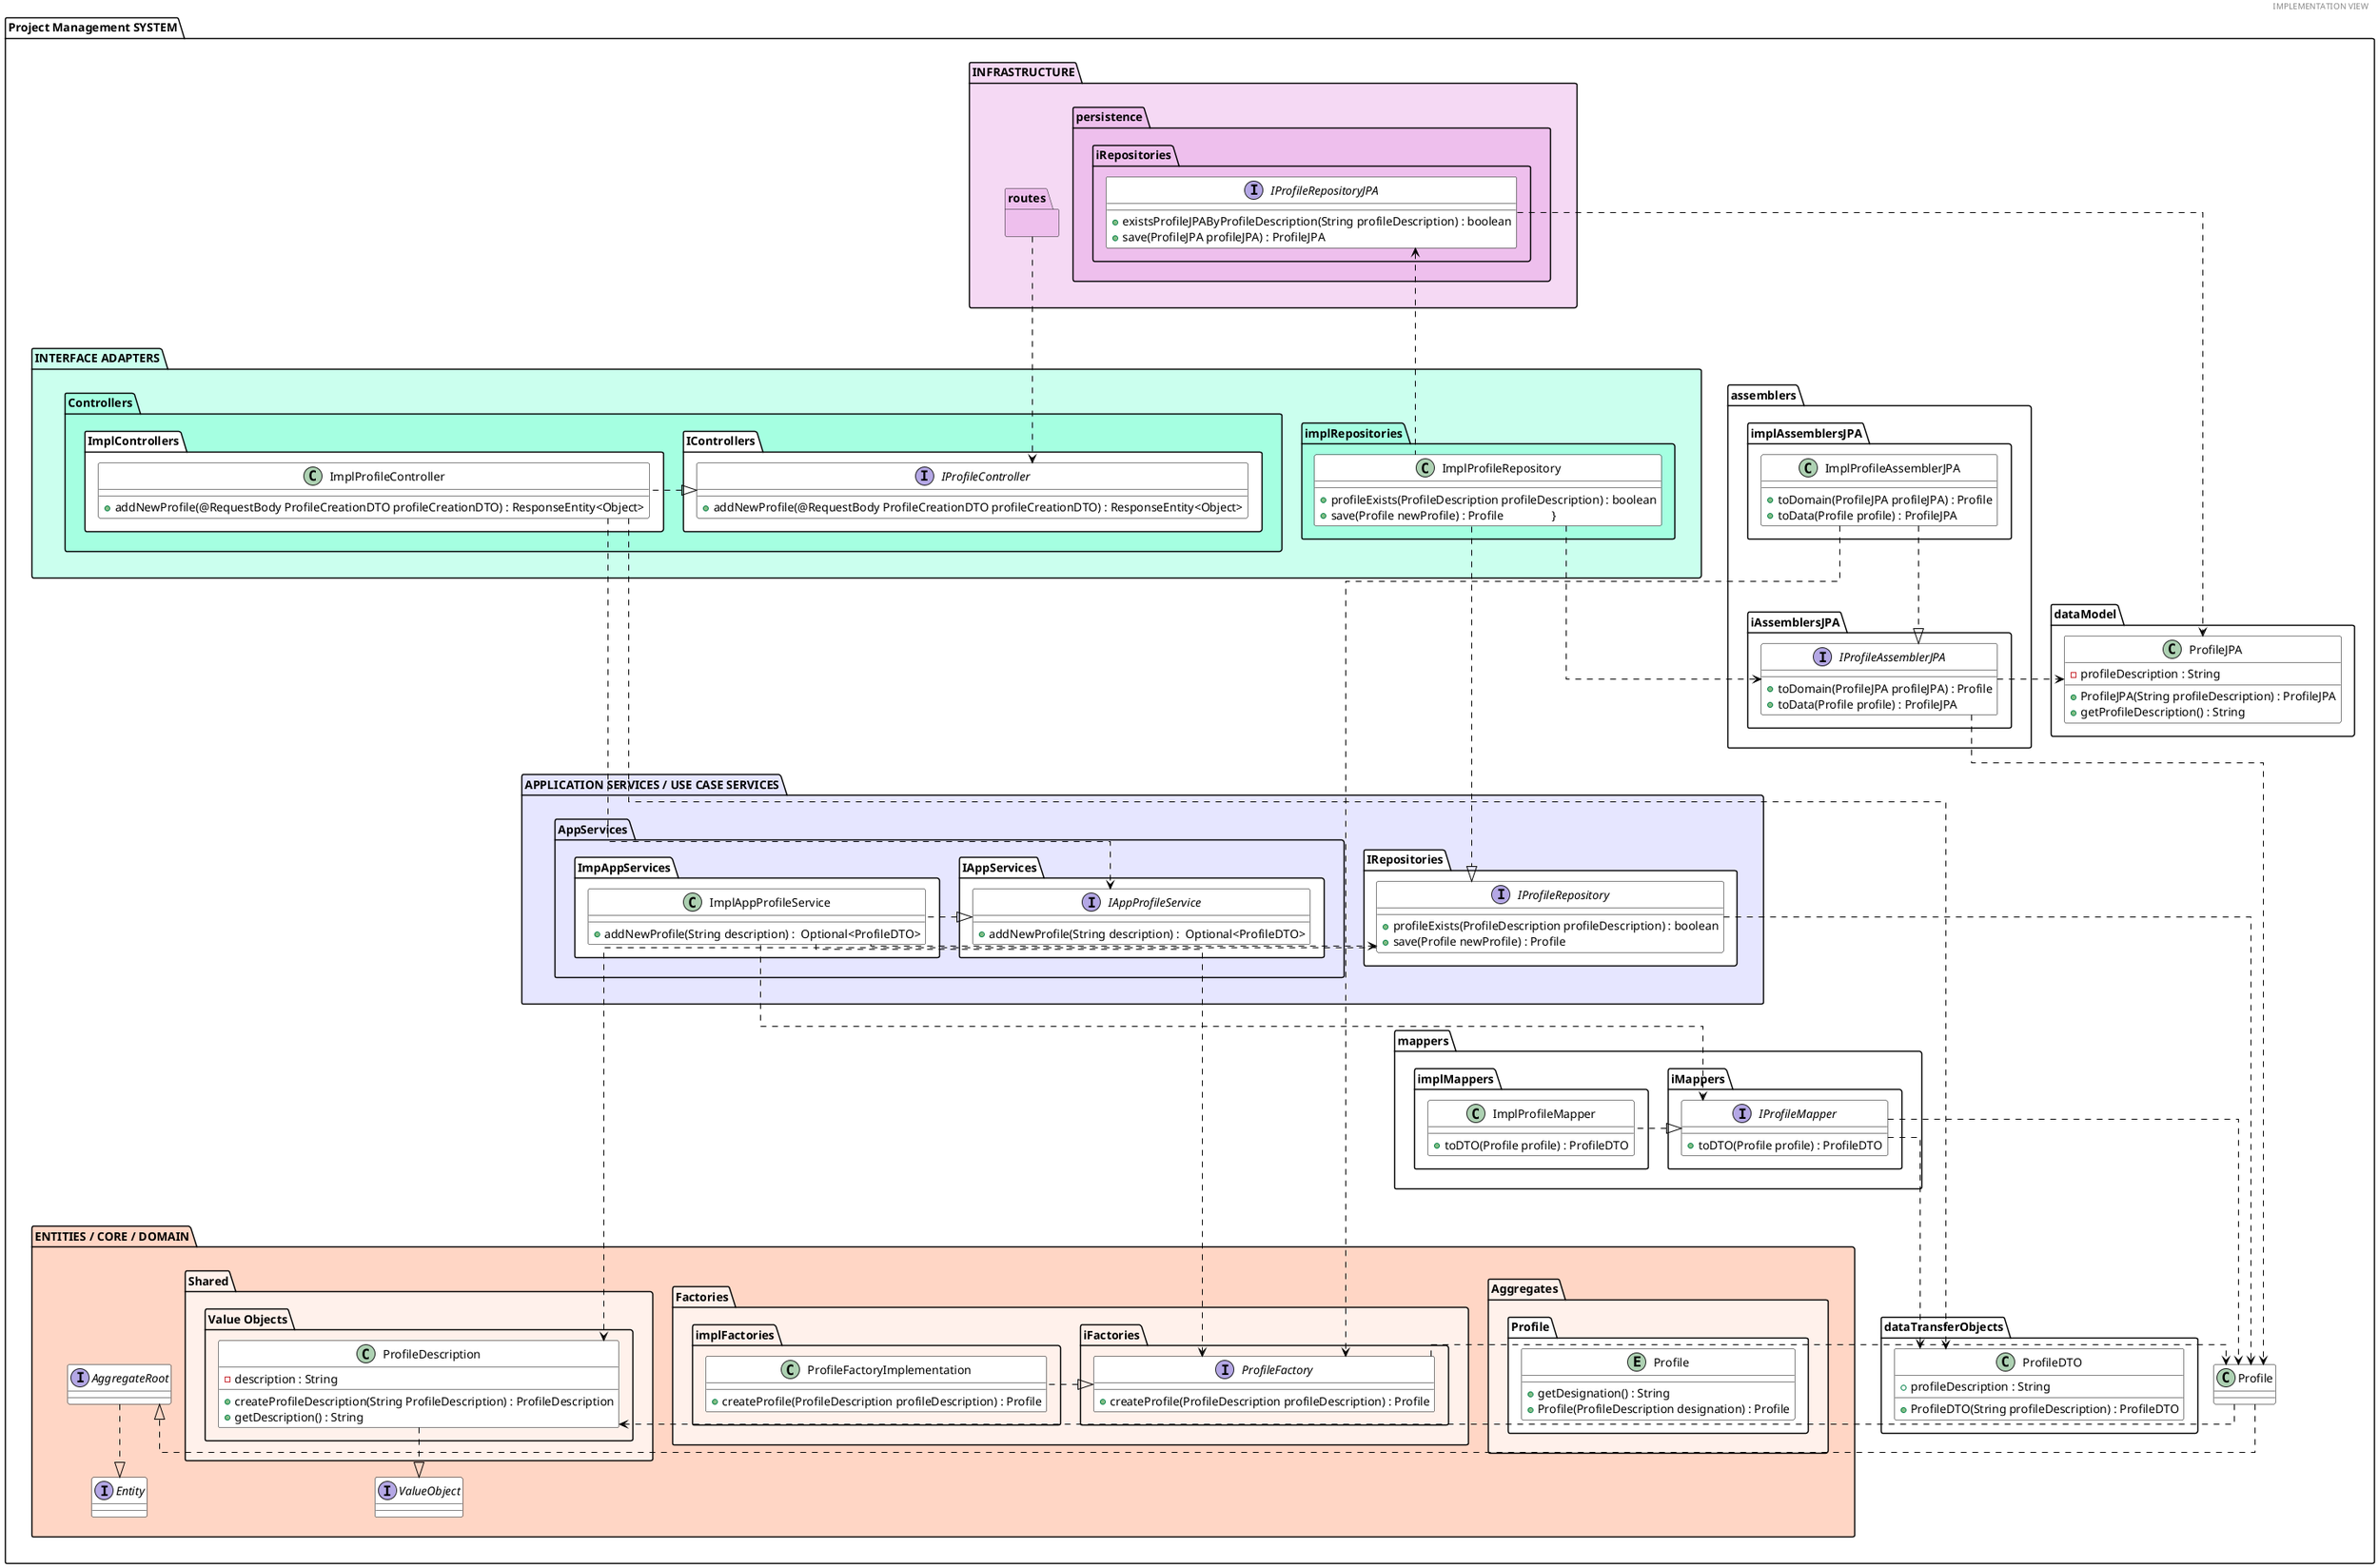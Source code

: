 @startuml
'https://plantuml.com/class-diagram

header IMPLEMENTATION VIEW

top to bottom direction
skinparam linetype ortho

skinparam class {
BackgroundColor #white
ArrowColor #black
BorderColor #black

}

folder "Project Management SYSTEM" {

    folder "INFRASTRUCTURE" %lighten("orchid", 40){

        package persistence %lighten("orchid", 30){
            package iRepositories  {
                interface IProfileRepositoryJPA{
                + existsProfileJPAByProfileDescription(String profileDescription) : boolean
                + save(ProfileJPA profileJPA) : ProfileJPA
                 }
            }
    }
        package routes %lighten("orchid", 30) {
        }
    }


    package assemblers {
                package iAssemblersJPA{
                    interface IProfileAssemblerJPA {
                    + toDomain(ProfileJPA profileJPA) : Profile
                    + toData(Profile profile) : ProfileJPA
                    }
                }
                package implAssemblersJPA{
                    class ImplProfileAssemblerJPA{
                    + toDomain(ProfileJPA profileJPA) : Profile
                    + toData(Profile profile) : ProfileJPA
                    }
                }
            }

    package dataModel #white{
           class ProfileJPA {
           - profileDescription : String
           + ProfileJPA(String profileDescription) : ProfileJPA
           + getProfileDescription() : String
          }
    }

    folder "INTERFACE ADAPTERS" %lighten("aquamarine", 20){

        package "Controllers" %lighten("aquamarine", 10){
            package "IControllers" #white {
                interface  IProfileController {
                + addNewProfile(@RequestBody ProfileCreationDTO profileCreationDTO) : ResponseEntity<Object>
                }
            }
            package "ImplControllers" #white{
                class ImplProfileController {
                + addNewProfile(@RequestBody ProfileCreationDTO profileCreationDTO) : ResponseEntity<Object>
                }
            }
        }


        package implRepositories %lighten("aquamarine", 10) {
                class ImplProfileRepository{
                + profileExists(ProfileDescription profileDescription) : boolean
                + save(Profile newProfile) : Profile                }
            }
        }
        }

        package mappers {
                    package iMappers{
                        interface IProfileMapper {
                        + toDTO(Profile profile) : ProfileDTO
                        }
                    }
                    package implMappers{
                        class ImplProfileMapper{
                        + toDTO(Profile profile) : ProfileDTO
                        }
                    }
                }

         package dataTransferObjects #white{
                        class ProfileDTO {
                        + profileDescription : String
                        + ProfileDTO(String profileDescription) : ProfileDTO
                        }
                    }



    folder "APPLICATION SERVICES / USE CASE SERVICES" %lighten("blue", 90){

        package "AppServices"{
            package "IAppServices" #white {
                interface IAppProfileService {
                + addNewProfile(String description) :  Optional<ProfileDTO>
                }
            }
            package "ImpAppServices" #white{
                class ImplAppProfileService{
                + addNewProfile(String description) :  Optional<ProfileDTO>
                }
            }
        }

        package "IRepositories" #white{
            interface IProfileRepository{
            + profileExists(ProfileDescription profileDescription) : boolean
            + save(Profile newProfile) : Profile
            }
        }

    }

    folder "ENTITIES / CORE / DOMAIN" %lighten("lightsalmon", 20){

        package "Aggregates" %lighten("lightsalmon", 30) {
            package Profile #white {
                entity Profile{
                + getDesignation() : String
                + Profile(ProfileDescription designation) : Profile
                }
            }
        }

        interface Entity #white
        interface AggregateRoot #white

        package "Factories" %lighten("lightsalmon", 30){
           package "iFactories" %lighten("lightsalmon", 30){
                interface ProfileFactory {
                + createProfile(ProfileDescription profileDescription) : Profile
                }
           }

           package "implFactories" %lighten("lightsalmon", 30){
                class ProfileFactoryImplementation{
                + createProfile(ProfileDescription profileDescription) : Profile
                }
            }
        }


        package "Shared" %lighten("lightsalmon", 30){
            package "Value Objects" %lighten("lightsalmon", 30){
                 class ProfileDescription #white{
                    - description : String
                    + createProfileDescription(String ProfileDescription) : ProfileDescription
                    + getDescription() : String
                 }
            }
        }
        interface ValueObject #white
    }

' //----INFRAESTRUCTURE----

' ROUTE - CONTROLLER
"INFRASTRUCTURE" --[hidden]-> "INTERFACE ADAPTERS"
"INTERFACE ADAPTERS" --[hidden]-> "APPLICATION SERVICES / USE CASE SERVICES"
"APPLICATION SERVICES / USE CASE SERVICES" --[hidden]> "ENTITIES / CORE / DOMAIN"

routes .> IProfileController

' ASSEMBLER  - FACTORY

ImplProfileAssemblerJPA ..|> IProfileAssemblerJPA

ImplProfileAssemblerJPA ..> ProfileFactory


' REPOSITORY_JPA - REPOSITORY
IProfileRepositoryJPA ..> ProfileJPA

ImplProfileRepository .up.> IProfileRepositoryJPA
ImplProfileRepository .down.> IProfileAssemblerJPA

IProfileAssemblerJPA .> ProfileJPA
IProfileAssemblerJPA ...> Profile

IProfileRepository ..> ProfileDescription
IProfileRepository ..> Profile

' //----INTERFACE_ADAPTERS----

' CONTROLLER - DTO

IProfileController <|. ImplProfileController

ImplProfileController .> ProfileDTO

ImplProfileController ...> IAppProfileService

ImplProfileRepository ..|> IProfileRepository
' //----APPLICATION SERVICES----

' SERVICE - REPOSITORY

IAppProfileService <|. ImplAppProfileService

ImplAppProfileService .> IProfileRepository

ImplAppProfileService ..> ProfileFactory

ImplAppProfileService ..> IProfileMapper

' MAPPER  - FACTORY

IProfileMapper <|. ImplProfileMapper

IProfileMapper ...> ProfileDTO

IProfileMapper ...> Profile

' //----ENTITIES/CORE/DOMAIN----

' FACTORIES

ProfileFactoryImplementation .left.|> ProfileFactory

ProfileFactory .> Profile

' VALUE OBJECTS

ProfileDescription ..|> ValueObject


' AGREGGATE ROOT
Profile .|> AggregateRoot

Profile .> ProfileDescription

AggregateRoot ..|> Entity
@enduml
